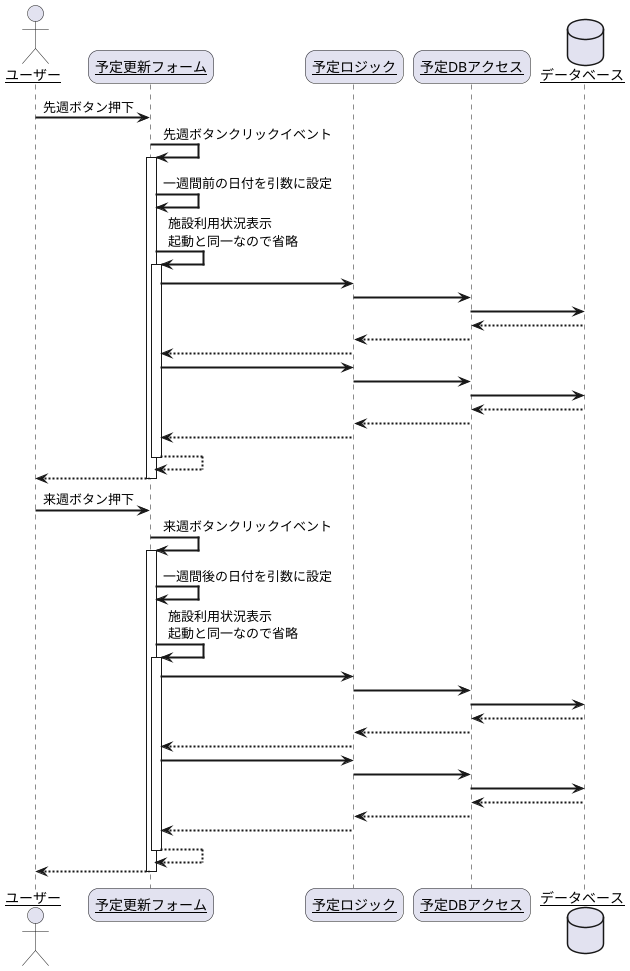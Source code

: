 @startuml
skinparam sequenceArrowThickness 2
skinparam roundcorner 20
skinparam maxmessagesize 60
skinparam sequenceParticipant underline

actor "ユーザー" as user
participant "予定更新フォーム" as plan_update_form
participant "予定ロジック" as plan_logic
participant "予定DBアクセス" as plan_data_acces
database "データベース" as db

user -> plan_update_form: 先週ボタン押下
plan_update_form -> plan_update_form: 先週ボタンクリックイベント
activate plan_update_form
plan_update_form -> plan_update_form: 一週間前の日付を引数に設定
plan_update_form -> plan_update_form:施設利用状況表示 起動と同一なので省略
activate plan_update_form
plan_update_form -> plan_logic:
plan_logic -> plan_data_acces:
plan_data_acces -> db:
db --> plan_data_acces:
plan_data_acces --> plan_logic:
plan_logic --> plan_update_form:
plan_update_form -> plan_logic:
plan_logic -> plan_data_acces:
plan_data_acces -> db:
db --> plan_data_acces:
plan_data_acces --> plan_logic:
plan_logic --> plan_update_form:
plan_update_form --> plan_update_form:
deactivate plan_update_form
plan_update_form --> user:
deactivate plan_update_form

user -> plan_update_form: 来週ボタン押下
plan_update_form -> plan_update_form: 来週ボタンクリックイベント
activate plan_update_form
plan_update_form -> plan_update_form: 一週間後の日付を引数に設定
plan_update_form -> plan_update_form:施設利用状況表示 起動と同一なので省略
activate plan_update_form
plan_update_form -> plan_logic:
plan_logic -> plan_data_acces:
plan_data_acces -> db:
db --> plan_data_acces:
plan_data_acces --> plan_logic:
plan_logic --> plan_update_form:
plan_update_form -> plan_logic:
plan_logic -> plan_data_acces:
plan_data_acces -> db:
db --> plan_data_acces:
plan_data_acces --> plan_logic:
plan_logic --> plan_update_form:
plan_update_form --> plan_update_form:
deactivate plan_update_form
plan_update_form --> user:
deactivate plan_update_form

@enduml